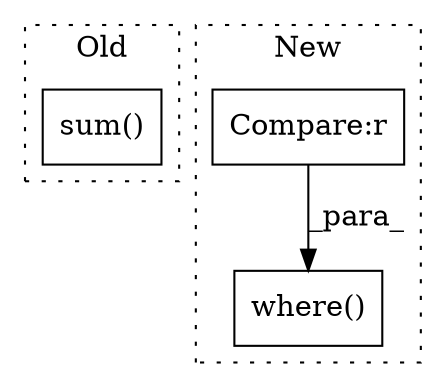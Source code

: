 digraph G {
subgraph cluster0 {
1 [label="sum()" a="75" s="1498" l="101" shape="box"];
label = "Old";
style="dotted";
}
subgraph cluster1 {
2 [label="where()" a="75" s="1600,1769" l="12,1" shape="box"];
3 [label="Compare:r" a="40" s="1647" l="26" shape="box"];
label = "New";
style="dotted";
}
3 -> 2 [label="_para_"];
}